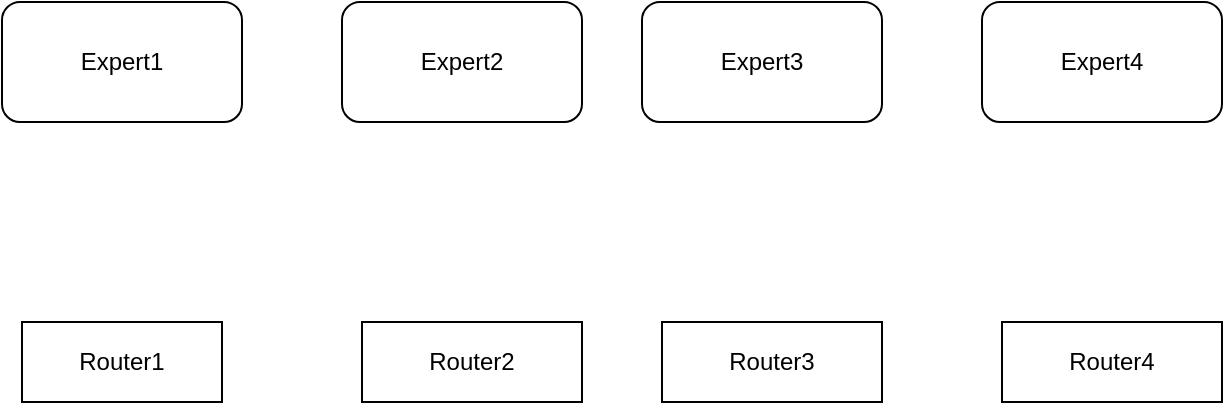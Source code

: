 <mxfile version="23.1.7" type="github">
  <diagram name="Page-1" id="PLbxDN75DThdYP0KRp6C">
    <mxGraphModel dx="994" dy="577" grid="1" gridSize="10" guides="1" tooltips="1" connect="1" arrows="1" fold="1" page="1" pageScale="1" pageWidth="850" pageHeight="1100" math="0" shadow="0">
      <root>
        <mxCell id="0" />
        <mxCell id="1" parent="0" />
        <mxCell id="BJm0aG8vDu-7Nt7-T5gr-1" value="Expert1" style="rounded=1;whiteSpace=wrap;html=1;" vertex="1" parent="1">
          <mxGeometry x="120" y="440" width="120" height="60" as="geometry" />
        </mxCell>
        <mxCell id="BJm0aG8vDu-7Nt7-T5gr-2" value="Expert2" style="rounded=1;whiteSpace=wrap;html=1;" vertex="1" parent="1">
          <mxGeometry x="290" y="440" width="120" height="60" as="geometry" />
        </mxCell>
        <mxCell id="BJm0aG8vDu-7Nt7-T5gr-3" value="Expert3" style="rounded=1;whiteSpace=wrap;html=1;" vertex="1" parent="1">
          <mxGeometry x="440" y="440" width="120" height="60" as="geometry" />
        </mxCell>
        <mxCell id="BJm0aG8vDu-7Nt7-T5gr-4" value="Expert4" style="rounded=1;whiteSpace=wrap;html=1;" vertex="1" parent="1">
          <mxGeometry x="610" y="440" width="120" height="60" as="geometry" />
        </mxCell>
        <mxCell id="BJm0aG8vDu-7Nt7-T5gr-5" value="Router1" style="rounded=0;whiteSpace=wrap;html=1;" vertex="1" parent="1">
          <mxGeometry x="130" y="600" width="100" height="40" as="geometry" />
        </mxCell>
        <mxCell id="BJm0aG8vDu-7Nt7-T5gr-6" value="Router2" style="rounded=0;whiteSpace=wrap;html=1;" vertex="1" parent="1">
          <mxGeometry x="300" y="600" width="110" height="40" as="geometry" />
        </mxCell>
        <mxCell id="BJm0aG8vDu-7Nt7-T5gr-7" value="Router3" style="rounded=0;whiteSpace=wrap;html=1;" vertex="1" parent="1">
          <mxGeometry x="450" y="600" width="110" height="40" as="geometry" />
        </mxCell>
        <mxCell id="BJm0aG8vDu-7Nt7-T5gr-8" value="Router4" style="rounded=0;whiteSpace=wrap;html=1;" vertex="1" parent="1">
          <mxGeometry x="620" y="600" width="110" height="40" as="geometry" />
        </mxCell>
      </root>
    </mxGraphModel>
  </diagram>
</mxfile>
